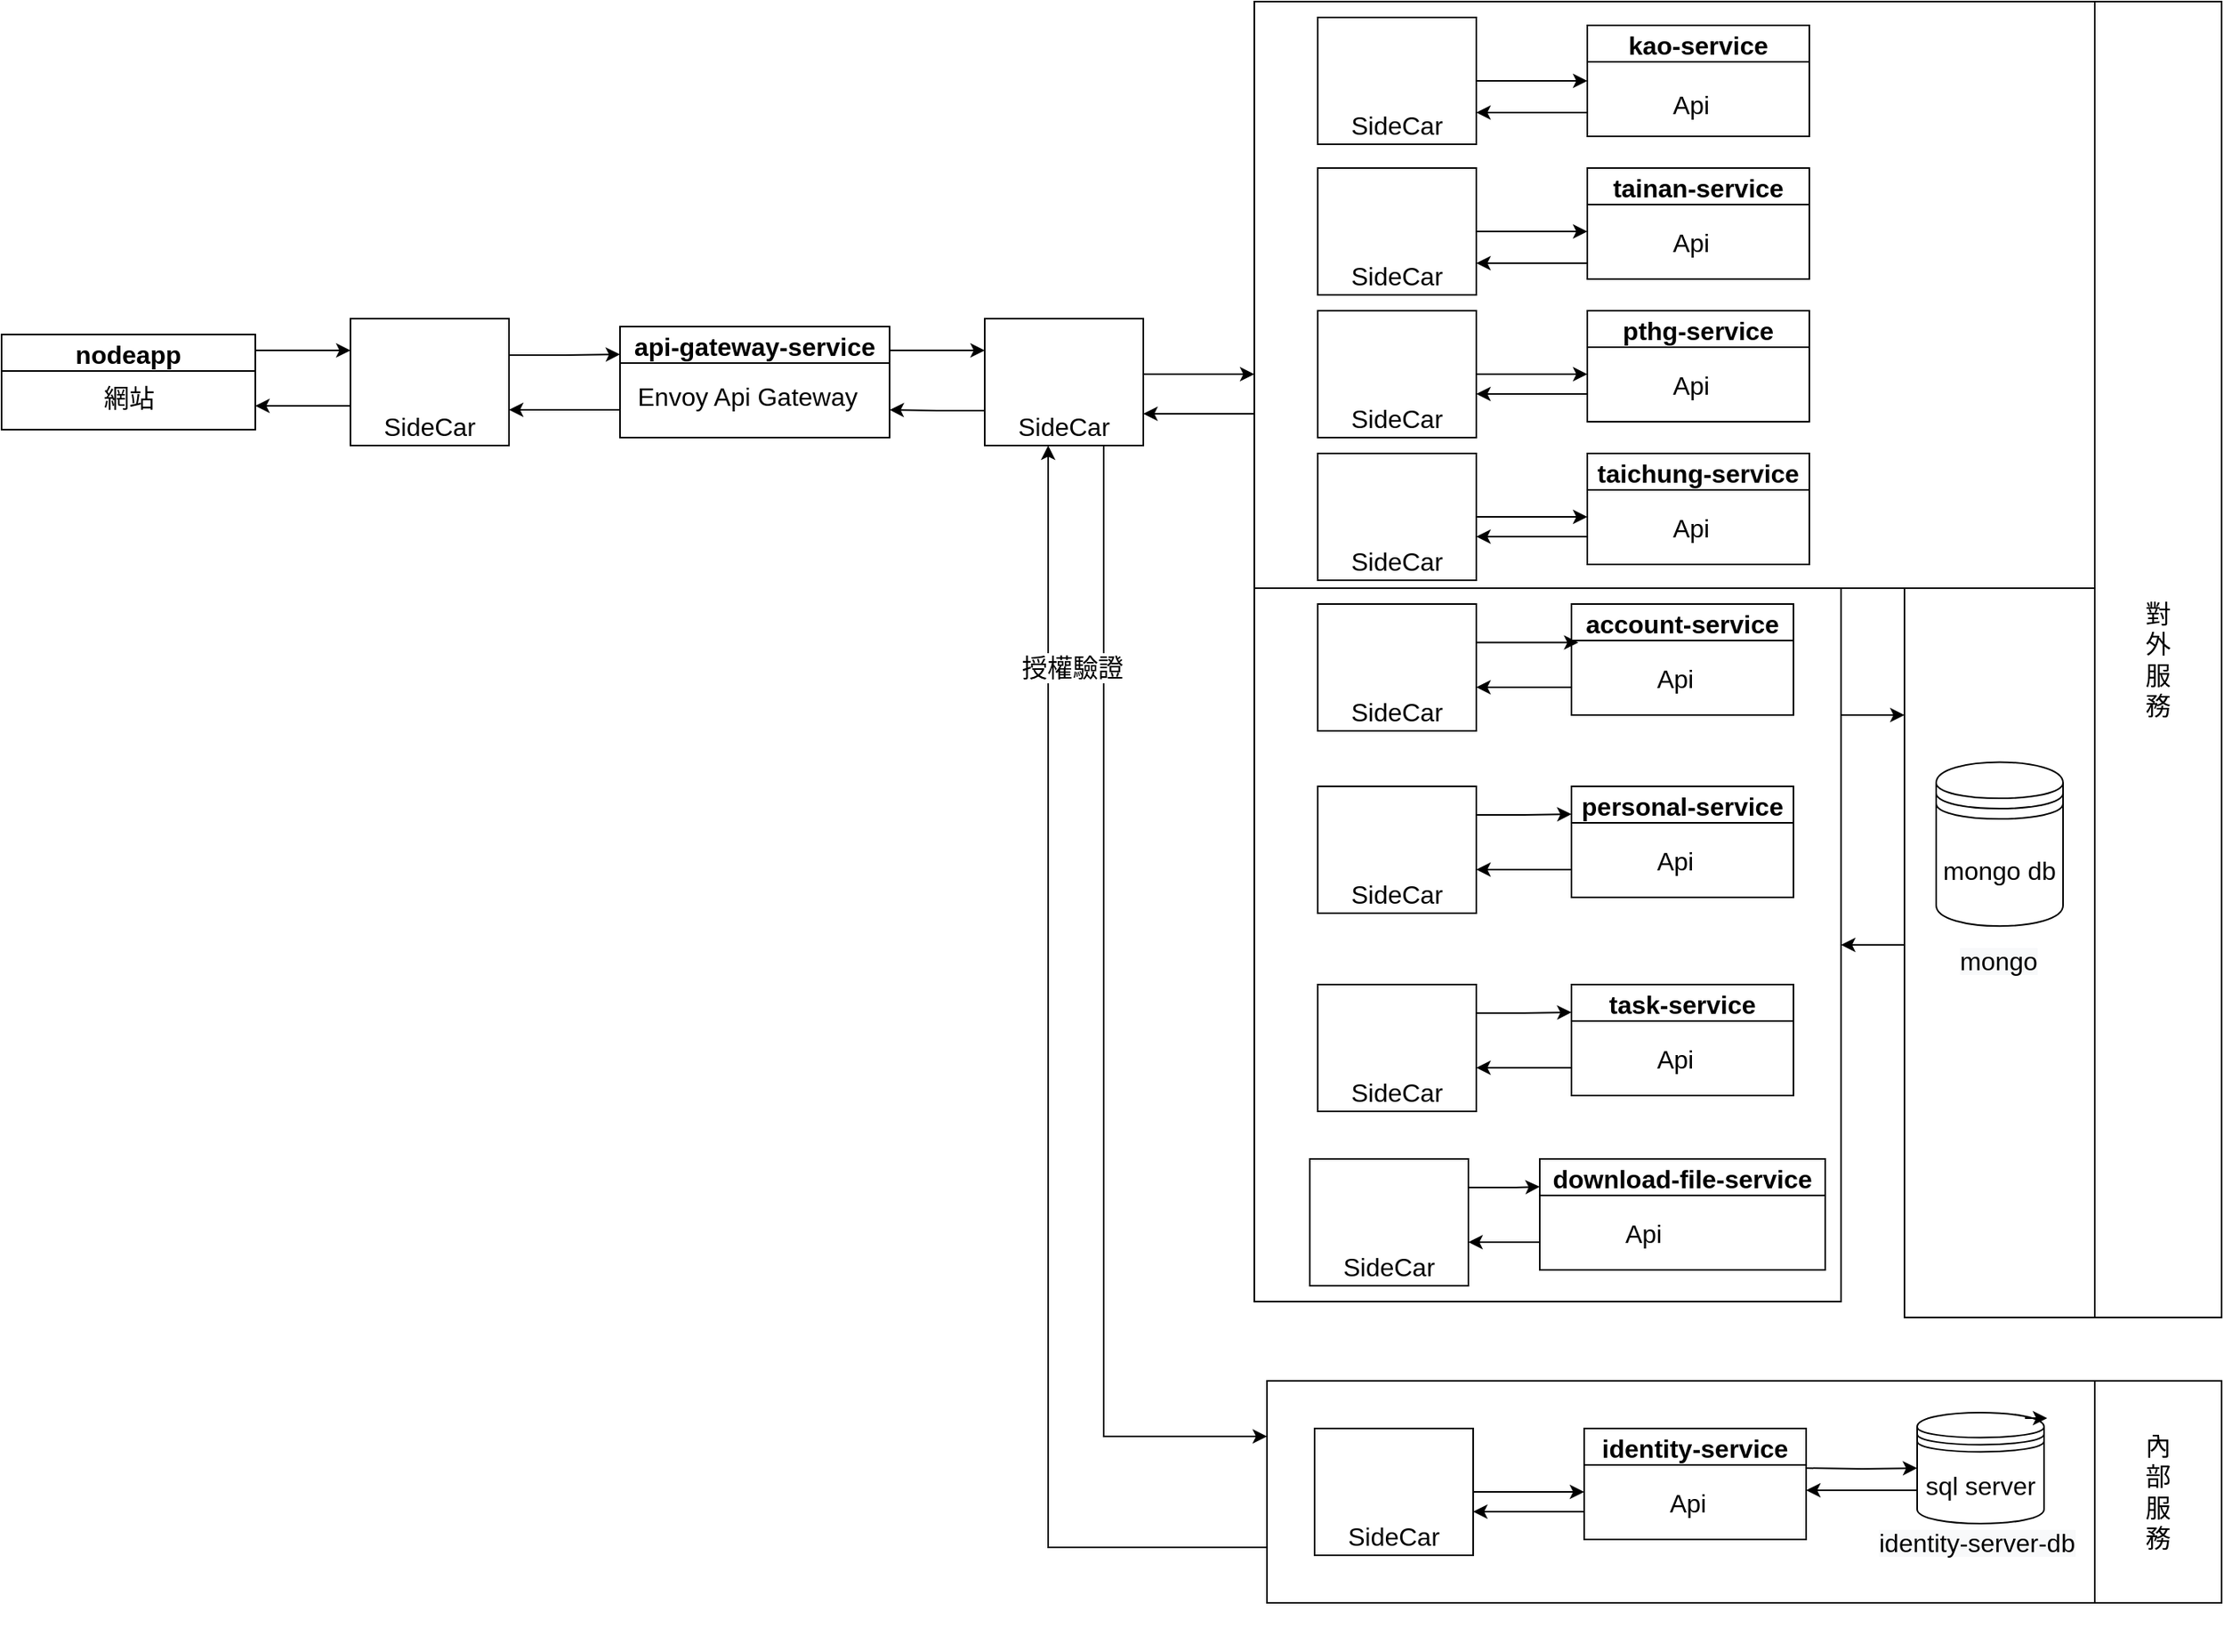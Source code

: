<mxfile>
    <diagram id="8w8wabQFdg4WhhDFVWYx" name="Page-1">
        <mxGraphModel dx="1826" dy="790" grid="1" gridSize="10" guides="1" tooltips="1" connect="1" arrows="1" fold="1" page="1" pageScale="1" pageWidth="827" pageHeight="1169" math="0" shadow="0">
            <root>
                <mxCell id="0"/>
                <mxCell id="1" parent="0"/>
                <mxCell id="53" style="edgeStyle=orthogonalEdgeStyle;rounded=0;orthogonalLoop=1;jettySize=auto;html=1;exitX=1;exitY=0.25;exitDx=0;exitDy=0;" parent="1" source="39" target="49" edge="1">
                    <mxGeometry relative="1" as="geometry">
                        <Array as="points">
                            <mxPoint x="1220" y="500"/>
                        </Array>
                    </mxGeometry>
                </mxCell>
                <UserObject label="" treeRoot="1" id="39">
                    <mxCell style="whiteSpace=wrap;html=1;align=center;treeFolding=1;treeMoving=1;newEdgeStyle={&quot;edgeStyle&quot;:&quot;elbowEdgeStyle&quot;,&quot;startArrow&quot;:&quot;none&quot;,&quot;endArrow&quot;:&quot;none&quot;};" parent="1" vertex="1">
                        <mxGeometry x="850" y="420" width="370" height="450" as="geometry"/>
                    </mxCell>
                </UserObject>
                <mxCell id="OhrNE6VcvfpsGNgGxQ-j-87" style="edgeStyle=orthogonalEdgeStyle;rounded=0;orthogonalLoop=1;jettySize=auto;html=1;exitX=1;exitY=0.25;exitDx=0;exitDy=0;entryX=0;entryY=0.25;entryDx=0;entryDy=0;fontSize=16;" parent="1" source="OhrNE6VcvfpsGNgGxQ-j-2" target="OhrNE6VcvfpsGNgGxQ-j-85" edge="1">
                    <mxGeometry relative="1" as="geometry">
                        <Array as="points">
                            <mxPoint x="220" y="270"/>
                        </Array>
                    </mxGeometry>
                </mxCell>
                <mxCell id="OhrNE6VcvfpsGNgGxQ-j-2" value="nodeapp" style="swimlane;fontSize=16;" parent="1" vertex="1">
                    <mxGeometry x="60" y="260" width="160" height="60" as="geometry"/>
                </mxCell>
                <mxCell id="OhrNE6VcvfpsGNgGxQ-j-3" value="網站" style="text;html=1;align=center;verticalAlign=middle;resizable=0;points=[];autosize=1;strokeColor=none;fontSize=16;" parent="OhrNE6VcvfpsGNgGxQ-j-2" vertex="1">
                    <mxGeometry x="55" y="30" width="50" height="20" as="geometry"/>
                </mxCell>
                <mxCell id="OhrNE6VcvfpsGNgGxQ-j-91" style="edgeStyle=orthogonalEdgeStyle;rounded=0;orthogonalLoop=1;jettySize=auto;html=1;exitX=0;exitY=0.75;exitDx=0;exitDy=0;fontSize=16;" parent="1" source="OhrNE6VcvfpsGNgGxQ-j-10" target="OhrNE6VcvfpsGNgGxQ-j-85" edge="1">
                    <mxGeometry relative="1" as="geometry">
                        <Array as="points">
                            <mxPoint x="400" y="308"/>
                            <mxPoint x="400" y="308"/>
                        </Array>
                    </mxGeometry>
                </mxCell>
                <mxCell id="OhrNE6VcvfpsGNgGxQ-j-92" style="edgeStyle=orthogonalEdgeStyle;rounded=0;orthogonalLoop=1;jettySize=auto;html=1;exitX=1;exitY=0.25;exitDx=0;exitDy=0;entryX=0;entryY=0.25;entryDx=0;entryDy=0;fontSize=16;" parent="1" source="OhrNE6VcvfpsGNgGxQ-j-10" target="OhrNE6VcvfpsGNgGxQ-j-75" edge="1">
                    <mxGeometry relative="1" as="geometry">
                        <Array as="points">
                            <mxPoint x="620" y="270"/>
                        </Array>
                    </mxGeometry>
                </mxCell>
                <mxCell id="OhrNE6VcvfpsGNgGxQ-j-10" value="api-gateway-service" style="swimlane;fontSize=16;" parent="1" vertex="1">
                    <mxGeometry x="450" y="255" width="170" height="70" as="geometry"/>
                </mxCell>
                <mxCell id="OhrNE6VcvfpsGNgGxQ-j-11" value="Envoy Api Gateway" style="text;html=1;align=center;verticalAlign=middle;resizable=0;points=[];autosize=1;strokeColor=none;fontSize=16;" parent="OhrNE6VcvfpsGNgGxQ-j-10" vertex="1">
                    <mxGeometry x="5" y="34" width="150" height="20" as="geometry"/>
                </mxCell>
                <mxCell id="OhrNE6VcvfpsGNgGxQ-j-71" value="" style="group" parent="1" vertex="1" connectable="0">
                    <mxGeometry x="298" y="960" width="540" height="130" as="geometry"/>
                </mxCell>
                <mxCell id="OhrNE6VcvfpsGNgGxQ-j-72" value="" style="group" parent="OhrNE6VcvfpsGNgGxQ-j-71" vertex="1" connectable="0">
                    <mxGeometry x="560" y="-40" width="540" height="140" as="geometry"/>
                </mxCell>
                <UserObject label="" treeRoot="1" id="OhrNE6VcvfpsGNgGxQ-j-69">
                    <mxCell style="whiteSpace=wrap;html=1;align=center;treeFolding=1;treeMoving=1;newEdgeStyle={&quot;edgeStyle&quot;:&quot;elbowEdgeStyle&quot;,&quot;startArrow&quot;:&quot;none&quot;,&quot;endArrow&quot;:&quot;none&quot;};fontSize=16;" parent="OhrNE6VcvfpsGNgGxQ-j-72" vertex="1">
                        <mxGeometry width="530" height="140" as="geometry"/>
                    </mxCell>
                </UserObject>
                <mxCell id="OhrNE6VcvfpsGNgGxQ-j-52" value="" style="group" parent="OhrNE6VcvfpsGNgGxQ-j-72" vertex="1" connectable="0">
                    <mxGeometry x="390" y="20" width="150" height="100" as="geometry"/>
                </mxCell>
                <mxCell id="OhrNE6VcvfpsGNgGxQ-j-50" value="sql server" style="shape=datastore;whiteSpace=wrap;html=1;fontSize=16;" parent="OhrNE6VcvfpsGNgGxQ-j-52" vertex="1">
                    <mxGeometry x="20" width="80" height="70" as="geometry"/>
                </mxCell>
                <mxCell id="OhrNE6VcvfpsGNgGxQ-j-51" value="&lt;span style=&quot;color: rgb(0, 0, 0); font-family: helvetica; font-size: 16px; font-style: normal; font-weight: 400; letter-spacing: normal; text-align: center; text-indent: 0px; text-transform: none; word-spacing: 0px; background-color: rgb(248, 249, 250); display: inline; float: none;&quot;&gt;identity-server-db&lt;/span&gt;" style="text;whiteSpace=wrap;html=1;fontSize=16;verticalAlign=middle;" parent="OhrNE6VcvfpsGNgGxQ-j-52" vertex="1">
                    <mxGeometry x="-6" y="67" width="150" height="30" as="geometry"/>
                </mxCell>
                <mxCell id="68" style="edgeStyle=orthogonalEdgeStyle;rounded=0;orthogonalLoop=1;jettySize=auto;html=1;exitX=0.85;exitY=0.05;exitDx=0;exitDy=0;exitPerimeter=0;entryX=1.025;entryY=0.057;entryDx=0;entryDy=0;entryPerimeter=0;" edge="1" parent="OhrNE6VcvfpsGNgGxQ-j-52" source="OhrNE6VcvfpsGNgGxQ-j-50" target="OhrNE6VcvfpsGNgGxQ-j-50">
                    <mxGeometry relative="1" as="geometry"/>
                </mxCell>
                <mxCell id="OhrNE6VcvfpsGNgGxQ-j-70" value="" style="group" parent="OhrNE6VcvfpsGNgGxQ-j-72" vertex="1" connectable="0">
                    <mxGeometry x="30" y="30" width="310" height="80" as="geometry"/>
                </mxCell>
                <mxCell id="OhrNE6VcvfpsGNgGxQ-j-58" style="edgeStyle=orthogonalEdgeStyle;rounded=0;orthogonalLoop=1;jettySize=auto;html=1;fontSize=16;" parent="OhrNE6VcvfpsGNgGxQ-j-70" target="OhrNE6VcvfpsGNgGxQ-j-50" edge="1">
                    <mxGeometry relative="1" as="geometry">
                        <mxPoint x="310" y="25" as="sourcePoint"/>
                    </mxGeometry>
                </mxCell>
                <mxCell id="OhrNE6VcvfpsGNgGxQ-j-82" style="edgeStyle=orthogonalEdgeStyle;rounded=0;orthogonalLoop=1;jettySize=auto;html=1;exitX=0;exitY=0.75;exitDx=0;exitDy=0;fontSize=16;" parent="OhrNE6VcvfpsGNgGxQ-j-70" source="OhrNE6VcvfpsGNgGxQ-j-18" target="OhrNE6VcvfpsGNgGxQ-j-47" edge="1">
                    <mxGeometry relative="1" as="geometry">
                        <Array as="points">
                            <mxPoint x="110" y="53"/>
                            <mxPoint x="110" y="53"/>
                        </Array>
                    </mxGeometry>
                </mxCell>
                <mxCell id="OhrNE6VcvfpsGNgGxQ-j-18" value="identity-service" style="swimlane;fontSize=16;" parent="OhrNE6VcvfpsGNgGxQ-j-70" vertex="1">
                    <mxGeometry x="170" width="140" height="70" as="geometry"/>
                </mxCell>
                <mxCell id="OhrNE6VcvfpsGNgGxQ-j-19" value="Api" style="text;html=1;align=center;verticalAlign=middle;resizable=0;points=[];autosize=1;strokeColor=none;fontSize=16;" parent="OhrNE6VcvfpsGNgGxQ-j-18" vertex="1">
                    <mxGeometry x="45" y="37" width="40" height="20" as="geometry"/>
                </mxCell>
                <mxCell id="OhrNE6VcvfpsGNgGxQ-j-46" value="" style="group" parent="OhrNE6VcvfpsGNgGxQ-j-70" vertex="1" connectable="0">
                    <mxGeometry width="100" height="80" as="geometry"/>
                </mxCell>
                <mxCell id="OhrNE6VcvfpsGNgGxQ-j-47" value="&lt;br style=&quot;font-size: 16px&quot;&gt;SideCar" style="rounded=0;whiteSpace=wrap;html=1;verticalAlign=bottom;fontSize=16;" parent="OhrNE6VcvfpsGNgGxQ-j-46" vertex="1">
                    <mxGeometry width="100" height="80" as="geometry"/>
                </mxCell>
                <mxCell id="OhrNE6VcvfpsGNgGxQ-j-48" value="" style="shape=image;verticalLabelPosition=bottom;labelBackgroundColor=#ffffff;verticalAlign=top;aspect=fixed;imageAspect=0;image=https://dapr.io/images/dapr.svg;fontSize=16;" parent="OhrNE6VcvfpsGNgGxQ-j-46" vertex="1">
                    <mxGeometry x="18" y="7" width="63.89" height="47" as="geometry"/>
                </mxCell>
                <mxCell id="OhrNE6VcvfpsGNgGxQ-j-49" style="edgeStyle=orthogonalEdgeStyle;rounded=0;orthogonalLoop=1;jettySize=auto;html=1;exitX=1;exitY=0.5;exitDx=0;exitDy=0;entryX=0;entryY=0.5;entryDx=0;entryDy=0;fontSize=16;" parent="OhrNE6VcvfpsGNgGxQ-j-70" source="OhrNE6VcvfpsGNgGxQ-j-47" edge="1">
                    <mxGeometry relative="1" as="geometry">
                        <mxPoint x="170" y="40" as="targetPoint"/>
                    </mxGeometry>
                </mxCell>
                <mxCell id="OhrNE6VcvfpsGNgGxQ-j-57" style="edgeStyle=orthogonalEdgeStyle;rounded=0;orthogonalLoop=1;jettySize=auto;html=1;exitX=0;exitY=0.7;exitDx=0;exitDy=0;fontSize=16;" parent="OhrNE6VcvfpsGNgGxQ-j-70" source="OhrNE6VcvfpsGNgGxQ-j-50" edge="1">
                    <mxGeometry relative="1" as="geometry">
                        <mxPoint x="310" y="39" as="targetPoint"/>
                    </mxGeometry>
                </mxCell>
                <mxCell id="OhrNE6VcvfpsGNgGxQ-j-74" value="" style="group" parent="1" vertex="1" connectable="0">
                    <mxGeometry x="680" y="250" width="100" height="80" as="geometry"/>
                </mxCell>
                <mxCell id="OhrNE6VcvfpsGNgGxQ-j-75" value="&lt;br style=&quot;font-size: 16px&quot;&gt;SideCar" style="rounded=0;whiteSpace=wrap;html=1;verticalAlign=bottom;fontSize=16;" parent="OhrNE6VcvfpsGNgGxQ-j-74" vertex="1">
                    <mxGeometry width="100" height="80" as="geometry"/>
                </mxCell>
                <mxCell id="OhrNE6VcvfpsGNgGxQ-j-76" value="" style="shape=image;verticalLabelPosition=bottom;labelBackgroundColor=#ffffff;verticalAlign=top;aspect=fixed;imageAspect=0;image=https://dapr.io/images/dapr.svg;fontSize=16;" parent="OhrNE6VcvfpsGNgGxQ-j-74" vertex="1">
                    <mxGeometry x="18" y="7" width="63.89" height="47" as="geometry"/>
                </mxCell>
                <mxCell id="OhrNE6VcvfpsGNgGxQ-j-84" value="" style="group" parent="1" vertex="1" connectable="0">
                    <mxGeometry x="280" y="250" width="100" height="80" as="geometry"/>
                </mxCell>
                <mxCell id="OhrNE6VcvfpsGNgGxQ-j-85" value="&lt;br style=&quot;font-size: 16px&quot;&gt;SideCar" style="rounded=0;whiteSpace=wrap;html=1;verticalAlign=bottom;fontSize=16;" parent="OhrNE6VcvfpsGNgGxQ-j-84" vertex="1">
                    <mxGeometry width="100" height="80" as="geometry"/>
                </mxCell>
                <mxCell id="OhrNE6VcvfpsGNgGxQ-j-86" value="" style="shape=image;verticalLabelPosition=bottom;labelBackgroundColor=#ffffff;verticalAlign=top;aspect=fixed;imageAspect=0;image=https://dapr.io/images/dapr.svg;fontSize=16;" parent="OhrNE6VcvfpsGNgGxQ-j-84" vertex="1">
                    <mxGeometry x="18" y="7" width="63.89" height="47" as="geometry"/>
                </mxCell>
                <mxCell id="OhrNE6VcvfpsGNgGxQ-j-88" style="edgeStyle=orthogonalEdgeStyle;rounded=0;orthogonalLoop=1;jettySize=auto;html=1;exitX=0;exitY=0.75;exitDx=0;exitDy=0;entryX=1;entryY=0.75;entryDx=0;entryDy=0;fontSize=16;" parent="1" source="OhrNE6VcvfpsGNgGxQ-j-85" target="OhrNE6VcvfpsGNgGxQ-j-2" edge="1">
                    <mxGeometry relative="1" as="geometry">
                        <Array as="points">
                            <mxPoint x="280" y="305"/>
                        </Array>
                    </mxGeometry>
                </mxCell>
                <mxCell id="OhrNE6VcvfpsGNgGxQ-j-90" style="edgeStyle=orthogonalEdgeStyle;rounded=0;orthogonalLoop=1;jettySize=auto;html=1;exitX=1;exitY=0.25;exitDx=0;exitDy=0;entryX=0;entryY=0.25;entryDx=0;entryDy=0;fontSize=16;" parent="1" source="OhrNE6VcvfpsGNgGxQ-j-85" target="OhrNE6VcvfpsGNgGxQ-j-10" edge="1">
                    <mxGeometry relative="1" as="geometry">
                        <Array as="points">
                            <mxPoint x="380" y="273"/>
                            <mxPoint x="415" y="273"/>
                        </Array>
                    </mxGeometry>
                </mxCell>
                <mxCell id="OhrNE6VcvfpsGNgGxQ-j-93" style="edgeStyle=orthogonalEdgeStyle;rounded=0;orthogonalLoop=1;jettySize=auto;html=1;exitX=0;exitY=0.75;exitDx=0;exitDy=0;entryX=1;entryY=0.75;entryDx=0;entryDy=0;fontSize=16;" parent="1" source="OhrNE6VcvfpsGNgGxQ-j-75" target="OhrNE6VcvfpsGNgGxQ-j-10" edge="1">
                    <mxGeometry relative="1" as="geometry">
                        <Array as="points">
                            <mxPoint x="680" y="308"/>
                            <mxPoint x="650" y="308"/>
                        </Array>
                    </mxGeometry>
                </mxCell>
                <mxCell id="OhrNE6VcvfpsGNgGxQ-j-94" style="edgeStyle=orthogonalEdgeStyle;rounded=0;orthogonalLoop=1;jettySize=auto;html=1;exitX=1;exitY=0.25;exitDx=0;exitDy=0;fontSize=16;" parent="1" source="OhrNE6VcvfpsGNgGxQ-j-75" target="OhrNE6VcvfpsGNgGxQ-j-64" edge="1">
                    <mxGeometry relative="1" as="geometry">
                        <Array as="points">
                            <mxPoint x="780" y="285"/>
                        </Array>
                    </mxGeometry>
                </mxCell>
                <mxCell id="OhrNE6VcvfpsGNgGxQ-j-95" style="edgeStyle=orthogonalEdgeStyle;rounded=0;orthogonalLoop=1;jettySize=auto;html=1;exitX=0;exitY=0.75;exitDx=0;exitDy=0;entryX=1;entryY=0.75;entryDx=0;entryDy=0;fontSize=16;" parent="1" source="OhrNE6VcvfpsGNgGxQ-j-64" target="OhrNE6VcvfpsGNgGxQ-j-75" edge="1">
                    <mxGeometry relative="1" as="geometry">
                        <Array as="points">
                            <mxPoint x="850" y="310"/>
                        </Array>
                    </mxGeometry>
                </mxCell>
                <mxCell id="OhrNE6VcvfpsGNgGxQ-j-96" style="edgeStyle=orthogonalEdgeStyle;rounded=0;orthogonalLoop=1;jettySize=auto;html=1;exitX=0.75;exitY=1;exitDx=0;exitDy=0;entryX=0;entryY=0.25;entryDx=0;entryDy=0;fontSize=16;" parent="1" source="OhrNE6VcvfpsGNgGxQ-j-75" target="OhrNE6VcvfpsGNgGxQ-j-69" edge="1">
                    <mxGeometry relative="1" as="geometry"/>
                </mxCell>
                <mxCell id="OhrNE6VcvfpsGNgGxQ-j-97" style="edgeStyle=orthogonalEdgeStyle;rounded=0;orthogonalLoop=1;jettySize=auto;html=1;exitX=0;exitY=0.75;exitDx=0;exitDy=0;entryX=0.4;entryY=1;entryDx=0;entryDy=0;entryPerimeter=0;fontSize=16;" parent="1" source="OhrNE6VcvfpsGNgGxQ-j-69" target="OhrNE6VcvfpsGNgGxQ-j-75" edge="1">
                    <mxGeometry relative="1" as="geometry"/>
                </mxCell>
                <mxCell id="xdW2WpACUHlB_EIOqW0F-1" value="對&lt;br style=&quot;font-size: 16px;&quot;&gt;外&lt;br style=&quot;font-size: 16px;&quot;&gt;服&lt;br style=&quot;font-size: 16px;&quot;&gt;務" style="rounded=0;whiteSpace=wrap;html=1;fontSize=16;" parent="1" vertex="1">
                    <mxGeometry x="1380" y="50" width="80" height="830" as="geometry"/>
                </mxCell>
                <mxCell id="xdW2WpACUHlB_EIOqW0F-3" value="內&lt;br&gt;部&lt;br&gt;服&lt;br&gt;務" style="rounded=0;whiteSpace=wrap;html=1;fontSize=16;" parent="1" vertex="1">
                    <mxGeometry x="1380" y="920" width="80" height="140" as="geometry"/>
                </mxCell>
                <mxCell id="xdW2WpACUHlB_EIOqW0F-5" value="授權驗證" style="text;html=1;align=center;verticalAlign=middle;resizable=0;points=[];autosize=1;strokeColor=none;fontSize=16;labelBackgroundColor=#FFFFFF;" parent="1" vertex="1">
                    <mxGeometry x="695" y="460" width="80" height="20" as="geometry"/>
                </mxCell>
                <UserObject label="" treeRoot="1" id="OhrNE6VcvfpsGNgGxQ-j-64">
                    <mxCell style="whiteSpace=wrap;html=1;align=center;treeFolding=1;treeMoving=1;newEdgeStyle={&quot;edgeStyle&quot;:&quot;elbowEdgeStyle&quot;,&quot;startArrow&quot;:&quot;none&quot;,&quot;endArrow&quot;:&quot;none&quot;};fontSize=16;" parent="1" vertex="1">
                        <mxGeometry x="850" y="50" width="530" height="370" as="geometry"/>
                    </mxCell>
                </UserObject>
                <mxCell id="OhrNE6VcvfpsGNgGxQ-j-8" value="" style="group" parent="1" vertex="1" connectable="0">
                    <mxGeometry x="890" y="60" width="100" height="80" as="geometry"/>
                </mxCell>
                <mxCell id="OhrNE6VcvfpsGNgGxQ-j-6" value="&lt;br style=&quot;font-size: 16px&quot;&gt;SideCar" style="rounded=0;whiteSpace=wrap;html=1;verticalAlign=bottom;fontSize=16;" parent="OhrNE6VcvfpsGNgGxQ-j-8" vertex="1">
                    <mxGeometry width="100" height="80" as="geometry"/>
                </mxCell>
                <mxCell id="OhrNE6VcvfpsGNgGxQ-j-7" value="" style="shape=image;verticalLabelPosition=bottom;labelBackgroundColor=#ffffff;verticalAlign=top;aspect=fixed;imageAspect=0;image=https://dapr.io/images/dapr.svg;fontSize=16;" parent="OhrNE6VcvfpsGNgGxQ-j-8" vertex="1">
                    <mxGeometry x="18" y="7" width="63.89" height="47" as="geometry"/>
                </mxCell>
                <mxCell id="OhrNE6VcvfpsGNgGxQ-j-77" style="edgeStyle=orthogonalEdgeStyle;rounded=0;orthogonalLoop=1;jettySize=auto;html=1;exitX=0;exitY=0.75;exitDx=0;exitDy=0;entryX=1;entryY=0.75;entryDx=0;entryDy=0;fontSize=16;" parent="1" source="OhrNE6VcvfpsGNgGxQ-j-12" target="OhrNE6VcvfpsGNgGxQ-j-6" edge="1">
                    <mxGeometry x="890" y="60" as="geometry">
                        <Array as="points">
                            <mxPoint x="1060" y="120"/>
                        </Array>
                    </mxGeometry>
                </mxCell>
                <mxCell id="OhrNE6VcvfpsGNgGxQ-j-12" value="kao-service" style="swimlane;fontSize=16;" parent="1" vertex="1">
                    <mxGeometry x="1060" y="65" width="140" height="70" as="geometry"/>
                </mxCell>
                <mxCell id="OhrNE6VcvfpsGNgGxQ-j-13" value="Api" style="text;html=1;align=center;verticalAlign=middle;resizable=0;points=[];autosize=1;strokeColor=none;fontSize=16;" parent="OhrNE6VcvfpsGNgGxQ-j-12" vertex="1">
                    <mxGeometry x="45" y="40" width="40" height="20" as="geometry"/>
                </mxCell>
                <mxCell id="OhrNE6VcvfpsGNgGxQ-j-78" style="edgeStyle=orthogonalEdgeStyle;rounded=0;orthogonalLoop=1;jettySize=auto;html=1;exitX=0;exitY=0.75;exitDx=0;exitDy=0;entryX=1;entryY=0.75;entryDx=0;entryDy=0;fontSize=16;" parent="1" source="OhrNE6VcvfpsGNgGxQ-j-14" target="OhrNE6VcvfpsGNgGxQ-j-26" edge="1">
                    <mxGeometry x="890" y="60" as="geometry">
                        <Array as="points">
                            <mxPoint x="1060" y="215"/>
                        </Array>
                    </mxGeometry>
                </mxCell>
                <mxCell id="OhrNE6VcvfpsGNgGxQ-j-14" value="tainan-service" style="swimlane;fontSize=16;" parent="1" vertex="1">
                    <mxGeometry x="1060" y="155" width="140" height="70" as="geometry"/>
                </mxCell>
                <mxCell id="OhrNE6VcvfpsGNgGxQ-j-15" value="Api" style="text;html=1;align=center;verticalAlign=middle;resizable=0;points=[];autosize=1;strokeColor=none;fontSize=16;" parent="OhrNE6VcvfpsGNgGxQ-j-14" vertex="1">
                    <mxGeometry x="45" y="37" width="40" height="20" as="geometry"/>
                </mxCell>
                <mxCell id="OhrNE6VcvfpsGNgGxQ-j-80" style="edgeStyle=orthogonalEdgeStyle;rounded=0;orthogonalLoop=1;jettySize=auto;html=1;exitX=0;exitY=0.75;exitDx=0;exitDy=0;fontSize=16;" parent="1" source="OhrNE6VcvfpsGNgGxQ-j-16" target="OhrNE6VcvfpsGNgGxQ-j-39" edge="1">
                    <mxGeometry x="890" y="60" as="geometry">
                        <Array as="points">
                            <mxPoint x="1010" y="388"/>
                            <mxPoint x="1010" y="388"/>
                        </Array>
                    </mxGeometry>
                </mxCell>
                <mxCell id="OhrNE6VcvfpsGNgGxQ-j-16" value="taichung-service" style="swimlane;fontSize=16;" parent="1" vertex="1">
                    <mxGeometry x="1060" y="335" width="140" height="70" as="geometry"/>
                </mxCell>
                <mxCell id="OhrNE6VcvfpsGNgGxQ-j-17" value="Api" style="text;html=1;align=center;verticalAlign=middle;resizable=0;points=[];autosize=1;strokeColor=none;fontSize=16;" parent="OhrNE6VcvfpsGNgGxQ-j-16" vertex="1">
                    <mxGeometry x="45" y="37" width="40" height="20" as="geometry"/>
                </mxCell>
                <mxCell id="OhrNE6VcvfpsGNgGxQ-j-79" style="edgeStyle=orthogonalEdgeStyle;rounded=0;orthogonalLoop=1;jettySize=auto;html=1;exitX=0;exitY=0.75;exitDx=0;exitDy=0;fontSize=16;" parent="1" source="OhrNE6VcvfpsGNgGxQ-j-20" target="OhrNE6VcvfpsGNgGxQ-j-35" edge="1">
                    <mxGeometry x="890" y="60" as="geometry">
                        <Array as="points">
                            <mxPoint x="1010" y="298"/>
                            <mxPoint x="1010" y="298"/>
                        </Array>
                    </mxGeometry>
                </mxCell>
                <mxCell id="OhrNE6VcvfpsGNgGxQ-j-20" value="pthg-service" style="swimlane;fontSize=16;" parent="1" vertex="1">
                    <mxGeometry x="1060" y="245" width="140" height="70" as="geometry"/>
                </mxCell>
                <mxCell id="OhrNE6VcvfpsGNgGxQ-j-21" value="Api" style="text;html=1;align=center;verticalAlign=middle;resizable=0;points=[];autosize=1;strokeColor=none;fontSize=16;" parent="OhrNE6VcvfpsGNgGxQ-j-20" vertex="1">
                    <mxGeometry x="45" y="37" width="40" height="20" as="geometry"/>
                </mxCell>
                <mxCell id="OhrNE6VcvfpsGNgGxQ-j-24" style="edgeStyle=orthogonalEdgeStyle;rounded=0;orthogonalLoop=1;jettySize=auto;html=1;exitX=1;exitY=0.5;exitDx=0;exitDy=0;entryX=0;entryY=0.5;entryDx=0;entryDy=0;fontSize=16;" parent="1" source="OhrNE6VcvfpsGNgGxQ-j-6" target="OhrNE6VcvfpsGNgGxQ-j-12" edge="1">
                    <mxGeometry x="890" y="60" as="geometry"/>
                </mxCell>
                <mxCell id="OhrNE6VcvfpsGNgGxQ-j-25" value="" style="group" parent="1" vertex="1" connectable="0">
                    <mxGeometry x="890" y="155" width="100" height="80" as="geometry"/>
                </mxCell>
                <mxCell id="OhrNE6VcvfpsGNgGxQ-j-26" value="&lt;br style=&quot;font-size: 16px&quot;&gt;SideCar" style="rounded=0;whiteSpace=wrap;html=1;verticalAlign=bottom;fontSize=16;" parent="OhrNE6VcvfpsGNgGxQ-j-25" vertex="1">
                    <mxGeometry width="100" height="80" as="geometry"/>
                </mxCell>
                <mxCell id="OhrNE6VcvfpsGNgGxQ-j-27" value="" style="shape=image;verticalLabelPosition=bottom;labelBackgroundColor=#ffffff;verticalAlign=top;aspect=fixed;imageAspect=0;image=https://dapr.io/images/dapr.svg;fontSize=16;" parent="OhrNE6VcvfpsGNgGxQ-j-25" vertex="1">
                    <mxGeometry x="18" y="7" width="63.89" height="47" as="geometry"/>
                </mxCell>
                <mxCell id="OhrNE6VcvfpsGNgGxQ-j-28" style="edgeStyle=orthogonalEdgeStyle;rounded=0;orthogonalLoop=1;jettySize=auto;html=1;exitX=1;exitY=0.5;exitDx=0;exitDy=0;entryX=0;entryY=0.5;entryDx=0;entryDy=0;fontSize=16;" parent="1" source="OhrNE6VcvfpsGNgGxQ-j-26" edge="1">
                    <mxGeometry x="890" y="60" as="geometry">
                        <mxPoint x="1060" y="195" as="targetPoint"/>
                    </mxGeometry>
                </mxCell>
                <mxCell id="OhrNE6VcvfpsGNgGxQ-j-34" value="" style="group" parent="1" vertex="1" connectable="0">
                    <mxGeometry x="890" y="245" width="100" height="80" as="geometry"/>
                </mxCell>
                <mxCell id="OhrNE6VcvfpsGNgGxQ-j-35" value="&lt;br style=&quot;font-size: 16px&quot;&gt;SideCar" style="rounded=0;whiteSpace=wrap;html=1;verticalAlign=bottom;fontSize=16;" parent="OhrNE6VcvfpsGNgGxQ-j-34" vertex="1">
                    <mxGeometry width="100" height="80" as="geometry"/>
                </mxCell>
                <mxCell id="OhrNE6VcvfpsGNgGxQ-j-36" value="" style="shape=image;verticalLabelPosition=bottom;labelBackgroundColor=#ffffff;verticalAlign=top;aspect=fixed;imageAspect=0;image=https://dapr.io/images/dapr.svg;fontSize=16;" parent="OhrNE6VcvfpsGNgGxQ-j-34" vertex="1">
                    <mxGeometry x="18" y="7" width="63.89" height="47" as="geometry"/>
                </mxCell>
                <mxCell id="OhrNE6VcvfpsGNgGxQ-j-37" style="edgeStyle=orthogonalEdgeStyle;rounded=0;orthogonalLoop=1;jettySize=auto;html=1;exitX=1;exitY=0.5;exitDx=0;exitDy=0;entryX=0;entryY=0.5;entryDx=0;entryDy=0;fontSize=16;" parent="1" source="OhrNE6VcvfpsGNgGxQ-j-35" edge="1">
                    <mxGeometry x="890" y="60" as="geometry">
                        <mxPoint x="1060" y="285" as="targetPoint"/>
                    </mxGeometry>
                </mxCell>
                <mxCell id="OhrNE6VcvfpsGNgGxQ-j-38" value="" style="group" parent="1" vertex="1" connectable="0">
                    <mxGeometry x="890" y="335" width="100" height="80" as="geometry"/>
                </mxCell>
                <mxCell id="OhrNE6VcvfpsGNgGxQ-j-39" value="&lt;br style=&quot;font-size: 16px&quot;&gt;SideCar" style="rounded=0;whiteSpace=wrap;html=1;verticalAlign=bottom;fontSize=16;" parent="OhrNE6VcvfpsGNgGxQ-j-38" vertex="1">
                    <mxGeometry width="100" height="80" as="geometry"/>
                </mxCell>
                <mxCell id="OhrNE6VcvfpsGNgGxQ-j-40" value="" style="shape=image;verticalLabelPosition=bottom;labelBackgroundColor=#ffffff;verticalAlign=top;aspect=fixed;imageAspect=0;image=https://dapr.io/images/dapr.svg;fontSize=16;" parent="OhrNE6VcvfpsGNgGxQ-j-38" vertex="1">
                    <mxGeometry x="18" y="7" width="63.89" height="47" as="geometry"/>
                </mxCell>
                <mxCell id="OhrNE6VcvfpsGNgGxQ-j-41" style="edgeStyle=orthogonalEdgeStyle;rounded=0;orthogonalLoop=1;jettySize=auto;html=1;exitX=1;exitY=0.5;exitDx=0;exitDy=0;entryX=0;entryY=0.5;entryDx=0;entryDy=0;fontSize=16;" parent="1" source="OhrNE6VcvfpsGNgGxQ-j-39" edge="1">
                    <mxGeometry x="890" y="60" as="geometry">
                        <mxPoint x="1060" y="375" as="targetPoint"/>
                    </mxGeometry>
                </mxCell>
                <mxCell id="45" style="edgeStyle=orthogonalEdgeStyle;rounded=0;orthogonalLoop=1;jettySize=auto;html=1;exitX=0;exitY=0.75;exitDx=0;exitDy=0;" parent="1" source="5" target="3" edge="1">
                    <mxGeometry relative="1" as="geometry">
                        <Array as="points">
                            <mxPoint x="1010" y="597"/>
                            <mxPoint x="1010" y="597"/>
                        </Array>
                    </mxGeometry>
                </mxCell>
                <mxCell id="5" value="personal-service" style="swimlane;fontSize=16;" parent="1" vertex="1">
                    <mxGeometry x="1050" y="545" width="140" height="70" as="geometry"/>
                </mxCell>
                <mxCell id="6" value="Api" style="text;html=1;align=center;verticalAlign=middle;resizable=0;points=[];autosize=1;strokeColor=none;fontSize=16;" parent="5" vertex="1">
                    <mxGeometry x="45" y="37" width="40" height="20" as="geometry"/>
                </mxCell>
                <mxCell id="2" value="" style="group" parent="1" vertex="1" connectable="0">
                    <mxGeometry x="890" y="545" width="100" height="80" as="geometry"/>
                </mxCell>
                <mxCell id="3" value="&lt;br style=&quot;font-size: 16px&quot;&gt;SideCar" style="rounded=0;whiteSpace=wrap;html=1;verticalAlign=bottom;fontSize=16;" parent="2" vertex="1">
                    <mxGeometry width="100" height="80" as="geometry"/>
                </mxCell>
                <mxCell id="4" value="" style="shape=image;verticalLabelPosition=bottom;labelBackgroundColor=#ffffff;verticalAlign=top;aspect=fixed;imageAspect=0;image=https://dapr.io/images/dapr.svg;fontSize=16;" parent="2" vertex="1">
                    <mxGeometry x="18.06" y="5" width="63.89" height="47" as="geometry"/>
                </mxCell>
                <mxCell id="OhrNE6VcvfpsGNgGxQ-j-44" value="" style="shape=image;verticalLabelPosition=bottom;labelBackgroundColor=#ffffff;verticalAlign=top;aspect=fixed;imageAspect=0;image=https://dapr.io/images/dapr.svg;fontSize=16;" parent="1" vertex="1">
                    <mxGeometry x="912.629" y="437" width="63.89" height="47" as="geometry"/>
                </mxCell>
                <mxCell id="42" style="edgeStyle=orthogonalEdgeStyle;rounded=0;orthogonalLoop=1;jettySize=auto;html=1;exitX=1;exitY=0.25;exitDx=0;exitDy=0;entryX=0.031;entryY=0.347;entryDx=0;entryDy=0;entryPerimeter=0;" parent="1" source="OhrNE6VcvfpsGNgGxQ-j-43" target="OhrNE6VcvfpsGNgGxQ-j-22" edge="1">
                    <mxGeometry relative="1" as="geometry">
                        <Array as="points">
                            <mxPoint x="990" y="454"/>
                        </Array>
                    </mxGeometry>
                </mxCell>
                <mxCell id="OhrNE6VcvfpsGNgGxQ-j-43" value="&lt;br style=&quot;font-size: 16px&quot;&gt;SideCar" style="rounded=0;whiteSpace=wrap;html=1;verticalAlign=bottom;fontSize=16;" parent="1" vertex="1">
                    <mxGeometry x="890" y="430" width="100" height="80" as="geometry"/>
                </mxCell>
                <mxCell id="43" style="edgeStyle=orthogonalEdgeStyle;rounded=0;orthogonalLoop=1;jettySize=auto;html=1;exitX=0;exitY=0.75;exitDx=0;exitDy=0;" parent="1" source="OhrNE6VcvfpsGNgGxQ-j-22" target="OhrNE6VcvfpsGNgGxQ-j-43" edge="1">
                    <mxGeometry relative="1" as="geometry">
                        <Array as="points">
                            <mxPoint x="1010" y="483"/>
                            <mxPoint x="1010" y="483"/>
                        </Array>
                    </mxGeometry>
                </mxCell>
                <mxCell id="OhrNE6VcvfpsGNgGxQ-j-22" value="account-service" style="swimlane;fontSize=16;" parent="1" vertex="1">
                    <mxGeometry x="1050" y="430" width="140" height="70" as="geometry"/>
                </mxCell>
                <mxCell id="OhrNE6VcvfpsGNgGxQ-j-23" value="Api" style="text;html=1;align=center;verticalAlign=middle;resizable=0;points=[];autosize=1;strokeColor=none;fontSize=16;" parent="OhrNE6VcvfpsGNgGxQ-j-22" vertex="1">
                    <mxGeometry x="45" y="37" width="40" height="20" as="geometry"/>
                </mxCell>
                <mxCell id="40" value="" style="shape=image;verticalLabelPosition=bottom;labelBackgroundColor=#ffffff;verticalAlign=top;aspect=fixed;imageAspect=0;image=https://dapr.io/images/dapr.svg;fontSize=16;" parent="1" vertex="1">
                    <mxGeometry x="908.06" y="437" width="63.89" height="47" as="geometry"/>
                </mxCell>
                <mxCell id="44" style="edgeStyle=orthogonalEdgeStyle;rounded=0;orthogonalLoop=1;jettySize=auto;html=1;exitX=1;exitY=0.25;exitDx=0;exitDy=0;entryX=0;entryY=0.25;entryDx=0;entryDy=0;" parent="1" source="3" target="5" edge="1">
                    <mxGeometry relative="1" as="geometry">
                        <Array as="points">
                            <mxPoint x="990" y="563"/>
                            <mxPoint x="1020" y="563"/>
                        </Array>
                    </mxGeometry>
                </mxCell>
                <mxCell id="50" value="" style="group" parent="1" vertex="1" connectable="0">
                    <mxGeometry x="1260" y="420" width="120" height="460" as="geometry"/>
                </mxCell>
                <mxCell id="49" value="" style="rounded=0;whiteSpace=wrap;html=1;" parent="50" vertex="1">
                    <mxGeometry width="120" height="460.0" as="geometry"/>
                </mxCell>
                <mxCell id="46" value="" style="group" parent="50" vertex="1" connectable="0">
                    <mxGeometry x="20" y="109.77" width="80" height="140.23" as="geometry"/>
                </mxCell>
                <mxCell id="OhrNE6VcvfpsGNgGxQ-j-60" value="mongo db" style="shape=datastore;whiteSpace=wrap;html=1;fontSize=16;" parent="46" vertex="1">
                    <mxGeometry width="80" height="103.327" as="geometry"/>
                </mxCell>
                <mxCell id="OhrNE6VcvfpsGNgGxQ-j-61" value="&lt;span style=&quot;color: rgb(0 , 0 , 0) ; font-family: &amp;#34;helvetica&amp;#34; ; font-size: 16px ; font-style: normal ; font-weight: 400 ; letter-spacing: normal ; text-align: center ; text-indent: 0px ; text-transform: none ; word-spacing: 0px ; background-color: rgb(248 , 249 , 250) ; display: inline ; float: none&quot;&gt;mongo&lt;/span&gt;" style="text;whiteSpace=wrap;html=1;fontSize=16;verticalAlign=middle;" parent="46" vertex="1">
                    <mxGeometry x="13" y="110.708" width="57" height="29.522" as="geometry"/>
                </mxCell>
                <mxCell id="52" style="edgeStyle=orthogonalEdgeStyle;rounded=0;orthogonalLoop=1;jettySize=auto;html=1;exitX=0;exitY=0.75;exitDx=0;exitDy=0;" parent="1" source="49" target="39" edge="1">
                    <mxGeometry relative="1" as="geometry">
                        <Array as="points">
                            <mxPoint x="1260" y="645"/>
                        </Array>
                    </mxGeometry>
                </mxCell>
                <mxCell id="54" style="edgeStyle=orthogonalEdgeStyle;rounded=0;orthogonalLoop=1;jettySize=auto;html=1;exitX=0;exitY=0.75;exitDx=0;exitDy=0;" edge="1" parent="1" source="55" target="58">
                    <mxGeometry relative="1" as="geometry">
                        <Array as="points">
                            <mxPoint x="1010" y="722"/>
                            <mxPoint x="1010" y="722"/>
                        </Array>
                    </mxGeometry>
                </mxCell>
                <mxCell id="55" value="task-service" style="swimlane;fontSize=16;" vertex="1" parent="1">
                    <mxGeometry x="1050" y="670" width="140" height="70" as="geometry"/>
                </mxCell>
                <mxCell id="56" value="Api" style="text;html=1;align=center;verticalAlign=middle;resizable=0;points=[];autosize=1;strokeColor=none;fontSize=16;" vertex="1" parent="55">
                    <mxGeometry x="45" y="37" width="40" height="20" as="geometry"/>
                </mxCell>
                <mxCell id="57" value="" style="group" vertex="1" connectable="0" parent="1">
                    <mxGeometry x="890" y="670" width="100" height="80" as="geometry"/>
                </mxCell>
                <mxCell id="58" value="&lt;br style=&quot;font-size: 16px&quot;&gt;SideCar" style="rounded=0;whiteSpace=wrap;html=1;verticalAlign=bottom;fontSize=16;" vertex="1" parent="57">
                    <mxGeometry width="100" height="80" as="geometry"/>
                </mxCell>
                <mxCell id="59" value="" style="shape=image;verticalLabelPosition=bottom;labelBackgroundColor=#ffffff;verticalAlign=top;aspect=fixed;imageAspect=0;image=https://dapr.io/images/dapr.svg;fontSize=16;" vertex="1" parent="57">
                    <mxGeometry x="18.06" y="5" width="63.89" height="47" as="geometry"/>
                </mxCell>
                <mxCell id="60" style="edgeStyle=orthogonalEdgeStyle;rounded=0;orthogonalLoop=1;jettySize=auto;html=1;exitX=1;exitY=0.25;exitDx=0;exitDy=0;entryX=0;entryY=0.25;entryDx=0;entryDy=0;" edge="1" parent="1" source="58" target="55">
                    <mxGeometry relative="1" as="geometry">
                        <Array as="points">
                            <mxPoint x="990" y="688"/>
                            <mxPoint x="1020" y="688"/>
                        </Array>
                    </mxGeometry>
                </mxCell>
                <mxCell id="61" style="edgeStyle=orthogonalEdgeStyle;rounded=0;orthogonalLoop=1;jettySize=auto;html=1;exitX=0;exitY=0.75;exitDx=0;exitDy=0;" edge="1" parent="1" source="62" target="65">
                    <mxGeometry relative="1" as="geometry">
                        <Array as="points">
                            <mxPoint x="1005" y="832"/>
                            <mxPoint x="1005" y="832"/>
                        </Array>
                    </mxGeometry>
                </mxCell>
                <mxCell id="62" value="download-file-service" style="swimlane;fontSize=16;" vertex="1" parent="1">
                    <mxGeometry x="1030" y="780" width="180" height="70" as="geometry"/>
                </mxCell>
                <mxCell id="63" value="Api" style="text;html=1;align=center;verticalAlign=middle;resizable=0;points=[];autosize=1;strokeColor=none;fontSize=16;" vertex="1" parent="62">
                    <mxGeometry x="45" y="37" width="40" height="20" as="geometry"/>
                </mxCell>
                <mxCell id="64" value="" style="group" vertex="1" connectable="0" parent="1">
                    <mxGeometry x="885" y="780" width="100" height="80" as="geometry"/>
                </mxCell>
                <mxCell id="65" value="&lt;br style=&quot;font-size: 16px&quot;&gt;SideCar" style="rounded=0;whiteSpace=wrap;html=1;verticalAlign=bottom;fontSize=16;" vertex="1" parent="64">
                    <mxGeometry width="100" height="80" as="geometry"/>
                </mxCell>
                <mxCell id="66" value="" style="shape=image;verticalLabelPosition=bottom;labelBackgroundColor=#ffffff;verticalAlign=top;aspect=fixed;imageAspect=0;image=https://dapr.io/images/dapr.svg;fontSize=16;" vertex="1" parent="64">
                    <mxGeometry x="18.06" y="5" width="63.89" height="47" as="geometry"/>
                </mxCell>
                <mxCell id="67" style="edgeStyle=orthogonalEdgeStyle;rounded=0;orthogonalLoop=1;jettySize=auto;html=1;exitX=1;exitY=0.25;exitDx=0;exitDy=0;entryX=0;entryY=0.25;entryDx=0;entryDy=0;" edge="1" parent="1" source="65" target="62">
                    <mxGeometry relative="1" as="geometry">
                        <Array as="points">
                            <mxPoint x="985" y="798"/>
                            <mxPoint x="1015" y="798"/>
                        </Array>
                    </mxGeometry>
                </mxCell>
            </root>
        </mxGraphModel>
    </diagram>
</mxfile>